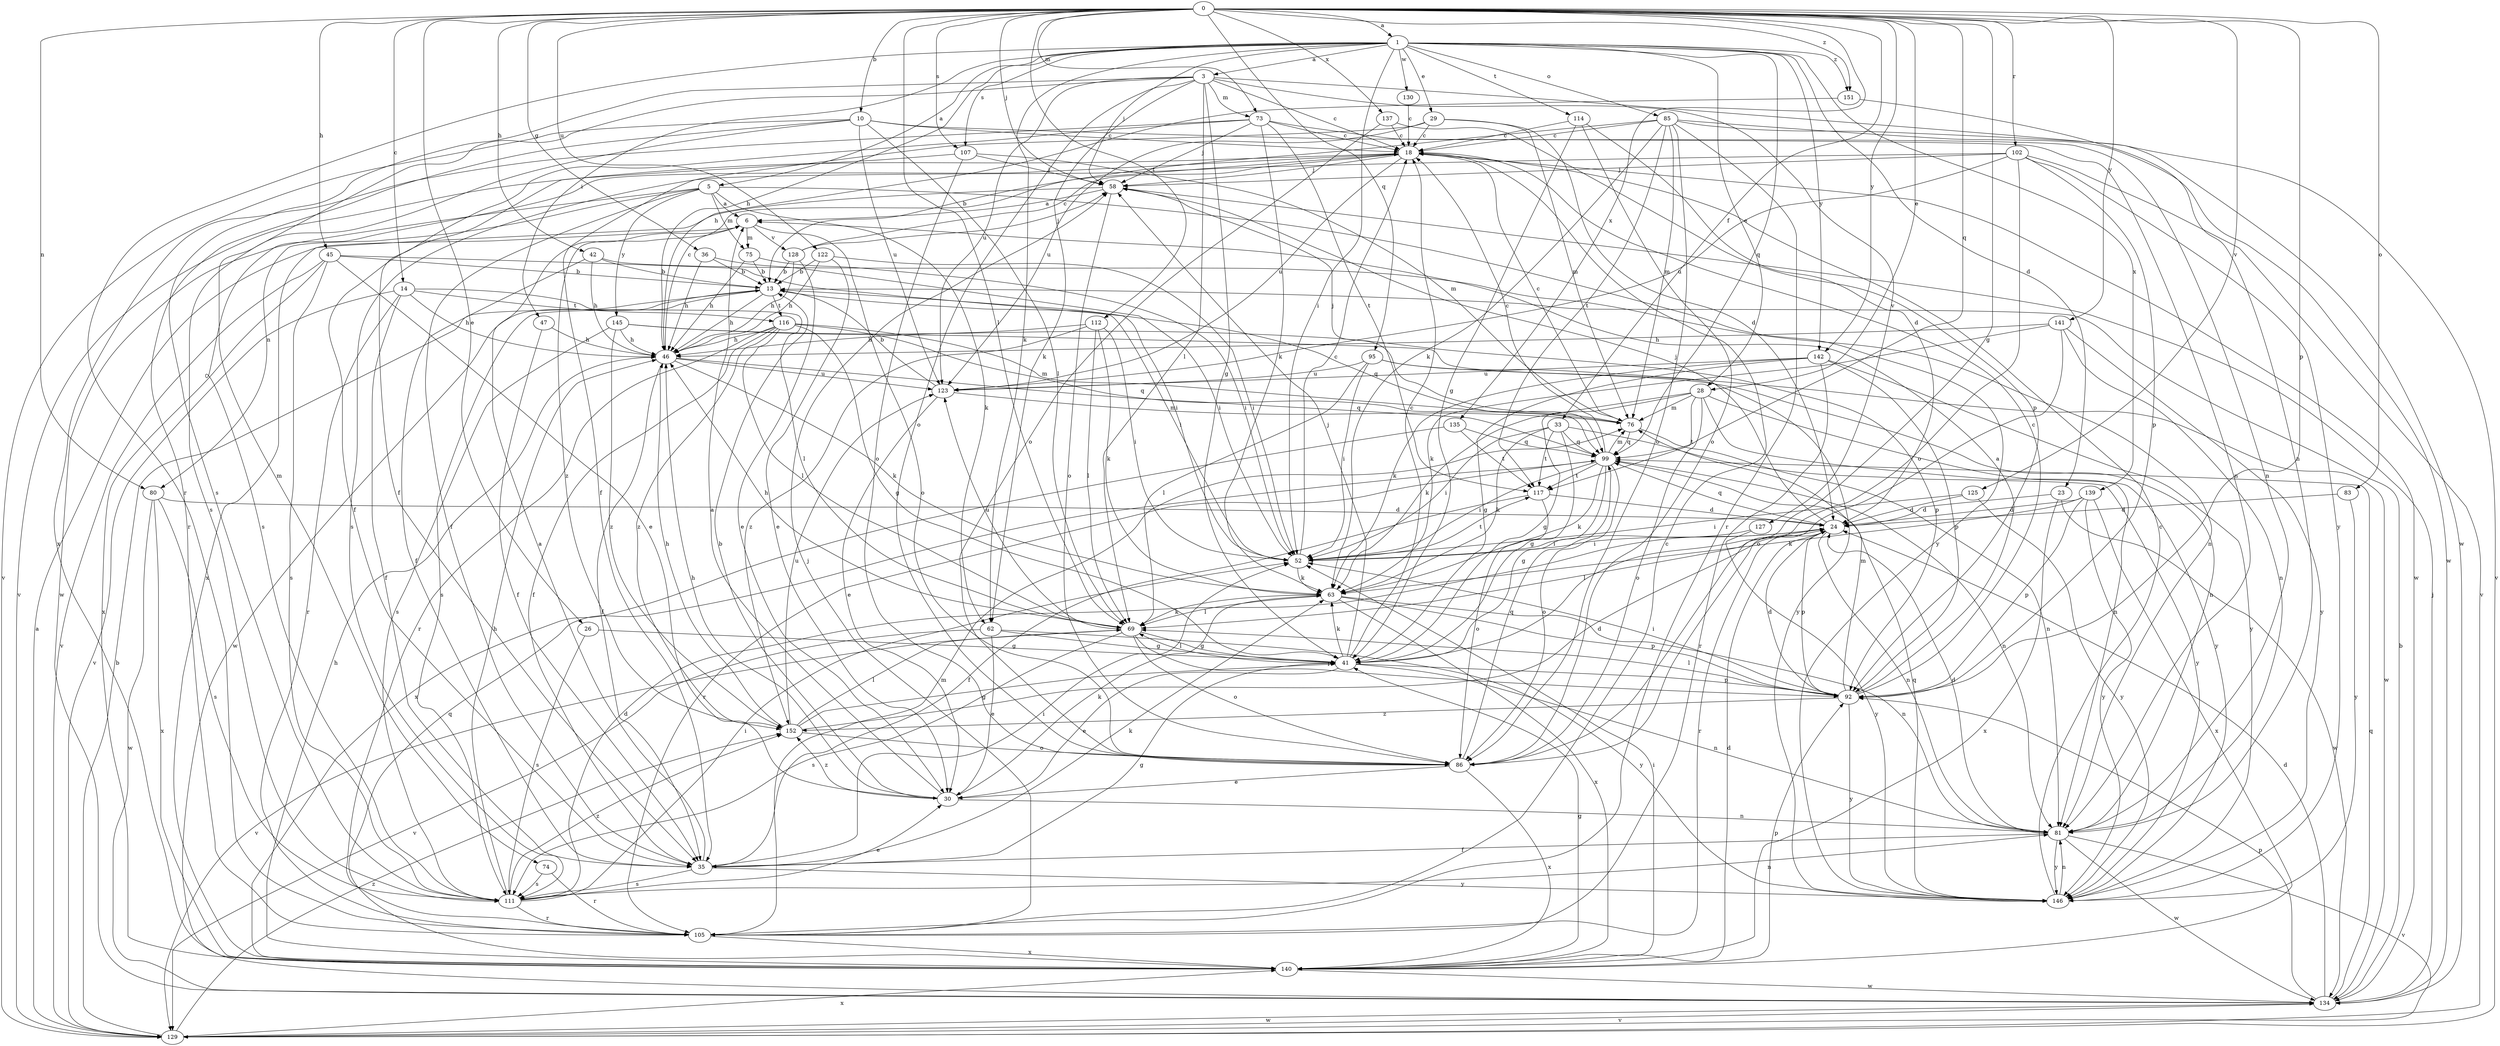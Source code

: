 strict digraph  {
0;
1;
3;
5;
6;
10;
13;
14;
18;
23;
24;
26;
28;
29;
30;
33;
35;
36;
41;
42;
45;
46;
47;
52;
58;
62;
63;
69;
73;
74;
75;
76;
80;
81;
83;
85;
86;
92;
95;
99;
102;
105;
107;
111;
112;
114;
116;
117;
122;
123;
125;
127;
128;
129;
130;
134;
135;
137;
139;
140;
141;
142;
145;
146;
151;
152;
0 -> 1  [label=a];
0 -> 10  [label=b];
0 -> 14  [label=c];
0 -> 26  [label=e];
0 -> 28  [label=e];
0 -> 33  [label=f];
0 -> 36  [label=g];
0 -> 41  [label=g];
0 -> 42  [label=h];
0 -> 45  [label=h];
0 -> 58  [label=j];
0 -> 69  [label=l];
0 -> 73  [label=m];
0 -> 80  [label=n];
0 -> 83  [label=o];
0 -> 92  [label=p];
0 -> 95  [label=q];
0 -> 99  [label=q];
0 -> 102  [label=r];
0 -> 107  [label=s];
0 -> 112  [label=t];
0 -> 122  [label=u];
0 -> 125  [label=v];
0 -> 135  [label=x];
0 -> 137  [label=x];
0 -> 141  [label=y];
0 -> 142  [label=y];
0 -> 151  [label=z];
1 -> 3  [label=a];
1 -> 5  [label=a];
1 -> 23  [label=d];
1 -> 28  [label=e];
1 -> 29  [label=e];
1 -> 46  [label=h];
1 -> 47  [label=i];
1 -> 52  [label=i];
1 -> 58  [label=j];
1 -> 62  [label=k];
1 -> 85  [label=o];
1 -> 99  [label=q];
1 -> 105  [label=r];
1 -> 107  [label=s];
1 -> 114  [label=t];
1 -> 130  [label=w];
1 -> 139  [label=x];
1 -> 142  [label=y];
1 -> 151  [label=z];
3 -> 18  [label=c];
3 -> 41  [label=g];
3 -> 62  [label=k];
3 -> 69  [label=l];
3 -> 73  [label=m];
3 -> 74  [label=m];
3 -> 86  [label=o];
3 -> 111  [label=s];
3 -> 123  [label=u];
3 -> 127  [label=v];
3 -> 134  [label=w];
5 -> 6  [label=a];
5 -> 35  [label=f];
5 -> 62  [label=k];
5 -> 75  [label=m];
5 -> 80  [label=n];
5 -> 134  [label=w];
5 -> 145  [label=y];
5 -> 146  [label=y];
6 -> 75  [label=m];
6 -> 86  [label=o];
6 -> 128  [label=v];
6 -> 152  [label=z];
10 -> 18  [label=c];
10 -> 69  [label=l];
10 -> 81  [label=n];
10 -> 105  [label=r];
10 -> 111  [label=s];
10 -> 123  [label=u];
10 -> 129  [label=v];
13 -> 46  [label=h];
13 -> 52  [label=i];
13 -> 99  [label=q];
13 -> 111  [label=s];
13 -> 116  [label=t];
13 -> 134  [label=w];
14 -> 35  [label=f];
14 -> 46  [label=h];
14 -> 69  [label=l];
14 -> 105  [label=r];
14 -> 116  [label=t];
14 -> 129  [label=v];
18 -> 58  [label=j];
18 -> 111  [label=s];
18 -> 123  [label=u];
18 -> 129  [label=v];
18 -> 134  [label=w];
23 -> 24  [label=d];
23 -> 134  [label=w];
23 -> 140  [label=x];
24 -> 52  [label=i];
24 -> 58  [label=j];
24 -> 69  [label=l];
24 -> 81  [label=n];
24 -> 92  [label=p];
24 -> 99  [label=q];
24 -> 105  [label=r];
26 -> 41  [label=g];
26 -> 111  [label=s];
28 -> 41  [label=g];
28 -> 63  [label=k];
28 -> 76  [label=m];
28 -> 81  [label=n];
28 -> 86  [label=o];
28 -> 117  [label=t];
28 -> 146  [label=y];
29 -> 18  [label=c];
29 -> 24  [label=d];
29 -> 35  [label=f];
29 -> 76  [label=m];
29 -> 123  [label=u];
30 -> 6  [label=a];
30 -> 13  [label=b];
30 -> 46  [label=h];
30 -> 63  [label=k];
30 -> 81  [label=n];
30 -> 152  [label=z];
33 -> 41  [label=g];
33 -> 52  [label=i];
33 -> 63  [label=k];
33 -> 99  [label=q];
33 -> 117  [label=t];
33 -> 146  [label=y];
35 -> 6  [label=a];
35 -> 41  [label=g];
35 -> 52  [label=i];
35 -> 63  [label=k];
35 -> 111  [label=s];
35 -> 146  [label=y];
36 -> 13  [label=b];
36 -> 46  [label=h];
36 -> 52  [label=i];
41 -> 18  [label=c];
41 -> 30  [label=e];
41 -> 58  [label=j];
41 -> 63  [label=k];
41 -> 69  [label=l];
41 -> 81  [label=n];
41 -> 92  [label=p];
42 -> 13  [label=b];
42 -> 35  [label=f];
42 -> 46  [label=h];
42 -> 81  [label=n];
45 -> 13  [label=b];
45 -> 30  [label=e];
45 -> 52  [label=i];
45 -> 111  [label=s];
45 -> 129  [label=v];
45 -> 140  [label=x];
46 -> 18  [label=c];
46 -> 35  [label=f];
46 -> 63  [label=k];
46 -> 99  [label=q];
46 -> 123  [label=u];
47 -> 35  [label=f];
47 -> 46  [label=h];
52 -> 18  [label=c];
52 -> 63  [label=k];
52 -> 117  [label=t];
58 -> 6  [label=a];
58 -> 86  [label=o];
58 -> 140  [label=x];
62 -> 30  [label=e];
62 -> 41  [label=g];
62 -> 129  [label=v];
62 -> 146  [label=y];
63 -> 69  [label=l];
63 -> 81  [label=n];
63 -> 92  [label=p];
63 -> 140  [label=x];
69 -> 41  [label=g];
69 -> 46  [label=h];
69 -> 63  [label=k];
69 -> 86  [label=o];
69 -> 92  [label=p];
69 -> 111  [label=s];
69 -> 123  [label=u];
69 -> 129  [label=v];
73 -> 18  [label=c];
73 -> 35  [label=f];
73 -> 58  [label=j];
73 -> 63  [label=k];
73 -> 81  [label=n];
73 -> 117  [label=t];
73 -> 140  [label=x];
74 -> 105  [label=r];
74 -> 111  [label=s];
75 -> 13  [label=b];
75 -> 46  [label=h];
75 -> 52  [label=i];
76 -> 18  [label=c];
76 -> 58  [label=j];
76 -> 81  [label=n];
76 -> 99  [label=q];
80 -> 24  [label=d];
80 -> 111  [label=s];
80 -> 134  [label=w];
80 -> 140  [label=x];
81 -> 24  [label=d];
81 -> 35  [label=f];
81 -> 129  [label=v];
81 -> 134  [label=w];
81 -> 146  [label=y];
83 -> 24  [label=d];
83 -> 146  [label=y];
85 -> 13  [label=b];
85 -> 18  [label=c];
85 -> 63  [label=k];
85 -> 76  [label=m];
85 -> 86  [label=o];
85 -> 105  [label=r];
85 -> 117  [label=t];
85 -> 129  [label=v];
85 -> 134  [label=w];
86 -> 30  [label=e];
86 -> 99  [label=q];
86 -> 140  [label=x];
92 -> 6  [label=a];
92 -> 18  [label=c];
92 -> 24  [label=d];
92 -> 52  [label=i];
92 -> 69  [label=l];
92 -> 76  [label=m];
92 -> 146  [label=y];
92 -> 152  [label=z];
95 -> 52  [label=i];
95 -> 69  [label=l];
95 -> 81  [label=n];
95 -> 123  [label=u];
95 -> 134  [label=w];
99 -> 18  [label=c];
99 -> 41  [label=g];
99 -> 52  [label=i];
99 -> 63  [label=k];
99 -> 76  [label=m];
99 -> 81  [label=n];
99 -> 86  [label=o];
99 -> 105  [label=r];
99 -> 117  [label=t];
102 -> 58  [label=j];
102 -> 86  [label=o];
102 -> 92  [label=p];
102 -> 111  [label=s];
102 -> 123  [label=u];
102 -> 129  [label=v];
102 -> 146  [label=y];
105 -> 18  [label=c];
105 -> 58  [label=j];
105 -> 76  [label=m];
105 -> 140  [label=x];
107 -> 35  [label=f];
107 -> 58  [label=j];
107 -> 76  [label=m];
107 -> 86  [label=o];
111 -> 24  [label=d];
111 -> 30  [label=e];
111 -> 46  [label=h];
111 -> 52  [label=i];
111 -> 81  [label=n];
111 -> 105  [label=r];
111 -> 152  [label=z];
112 -> 46  [label=h];
112 -> 52  [label=i];
112 -> 63  [label=k];
112 -> 69  [label=l];
112 -> 152  [label=z];
114 -> 18  [label=c];
114 -> 24  [label=d];
114 -> 41  [label=g];
114 -> 86  [label=o];
116 -> 35  [label=f];
116 -> 41  [label=g];
116 -> 46  [label=h];
116 -> 69  [label=l];
116 -> 76  [label=m];
116 -> 99  [label=q];
116 -> 105  [label=r];
116 -> 152  [label=z];
117 -> 24  [label=d];
117 -> 35  [label=f];
117 -> 86  [label=o];
122 -> 13  [label=b];
122 -> 30  [label=e];
122 -> 46  [label=h];
122 -> 52  [label=i];
123 -> 13  [label=b];
123 -> 30  [label=e];
123 -> 76  [label=m];
125 -> 24  [label=d];
125 -> 52  [label=i];
125 -> 146  [label=y];
127 -> 52  [label=i];
127 -> 146  [label=y];
128 -> 13  [label=b];
128 -> 18  [label=c];
128 -> 30  [label=e];
128 -> 46  [label=h];
128 -> 58  [label=j];
129 -> 6  [label=a];
129 -> 13  [label=b];
129 -> 134  [label=w];
129 -> 140  [label=x];
129 -> 152  [label=z];
130 -> 18  [label=c];
134 -> 13  [label=b];
134 -> 24  [label=d];
134 -> 58  [label=j];
134 -> 92  [label=p];
134 -> 99  [label=q];
134 -> 129  [label=v];
135 -> 99  [label=q];
135 -> 117  [label=t];
135 -> 140  [label=x];
137 -> 18  [label=c];
137 -> 86  [label=o];
137 -> 92  [label=p];
139 -> 24  [label=d];
139 -> 63  [label=k];
139 -> 92  [label=p];
139 -> 140  [label=x];
139 -> 146  [label=y];
140 -> 24  [label=d];
140 -> 41  [label=g];
140 -> 46  [label=h];
140 -> 52  [label=i];
140 -> 92  [label=p];
140 -> 99  [label=q];
140 -> 134  [label=w];
141 -> 46  [label=h];
141 -> 63  [label=k];
141 -> 81  [label=n];
141 -> 86  [label=o];
141 -> 146  [label=y];
142 -> 41  [label=g];
142 -> 63  [label=k];
142 -> 92  [label=p];
142 -> 105  [label=r];
142 -> 123  [label=u];
142 -> 146  [label=y];
145 -> 46  [label=h];
145 -> 92  [label=p];
145 -> 111  [label=s];
145 -> 146  [label=y];
145 -> 152  [label=z];
146 -> 18  [label=c];
146 -> 81  [label=n];
146 -> 99  [label=q];
151 -> 46  [label=h];
151 -> 81  [label=n];
152 -> 24  [label=d];
152 -> 41  [label=g];
152 -> 46  [label=h];
152 -> 69  [label=l];
152 -> 86  [label=o];
152 -> 123  [label=u];
}
